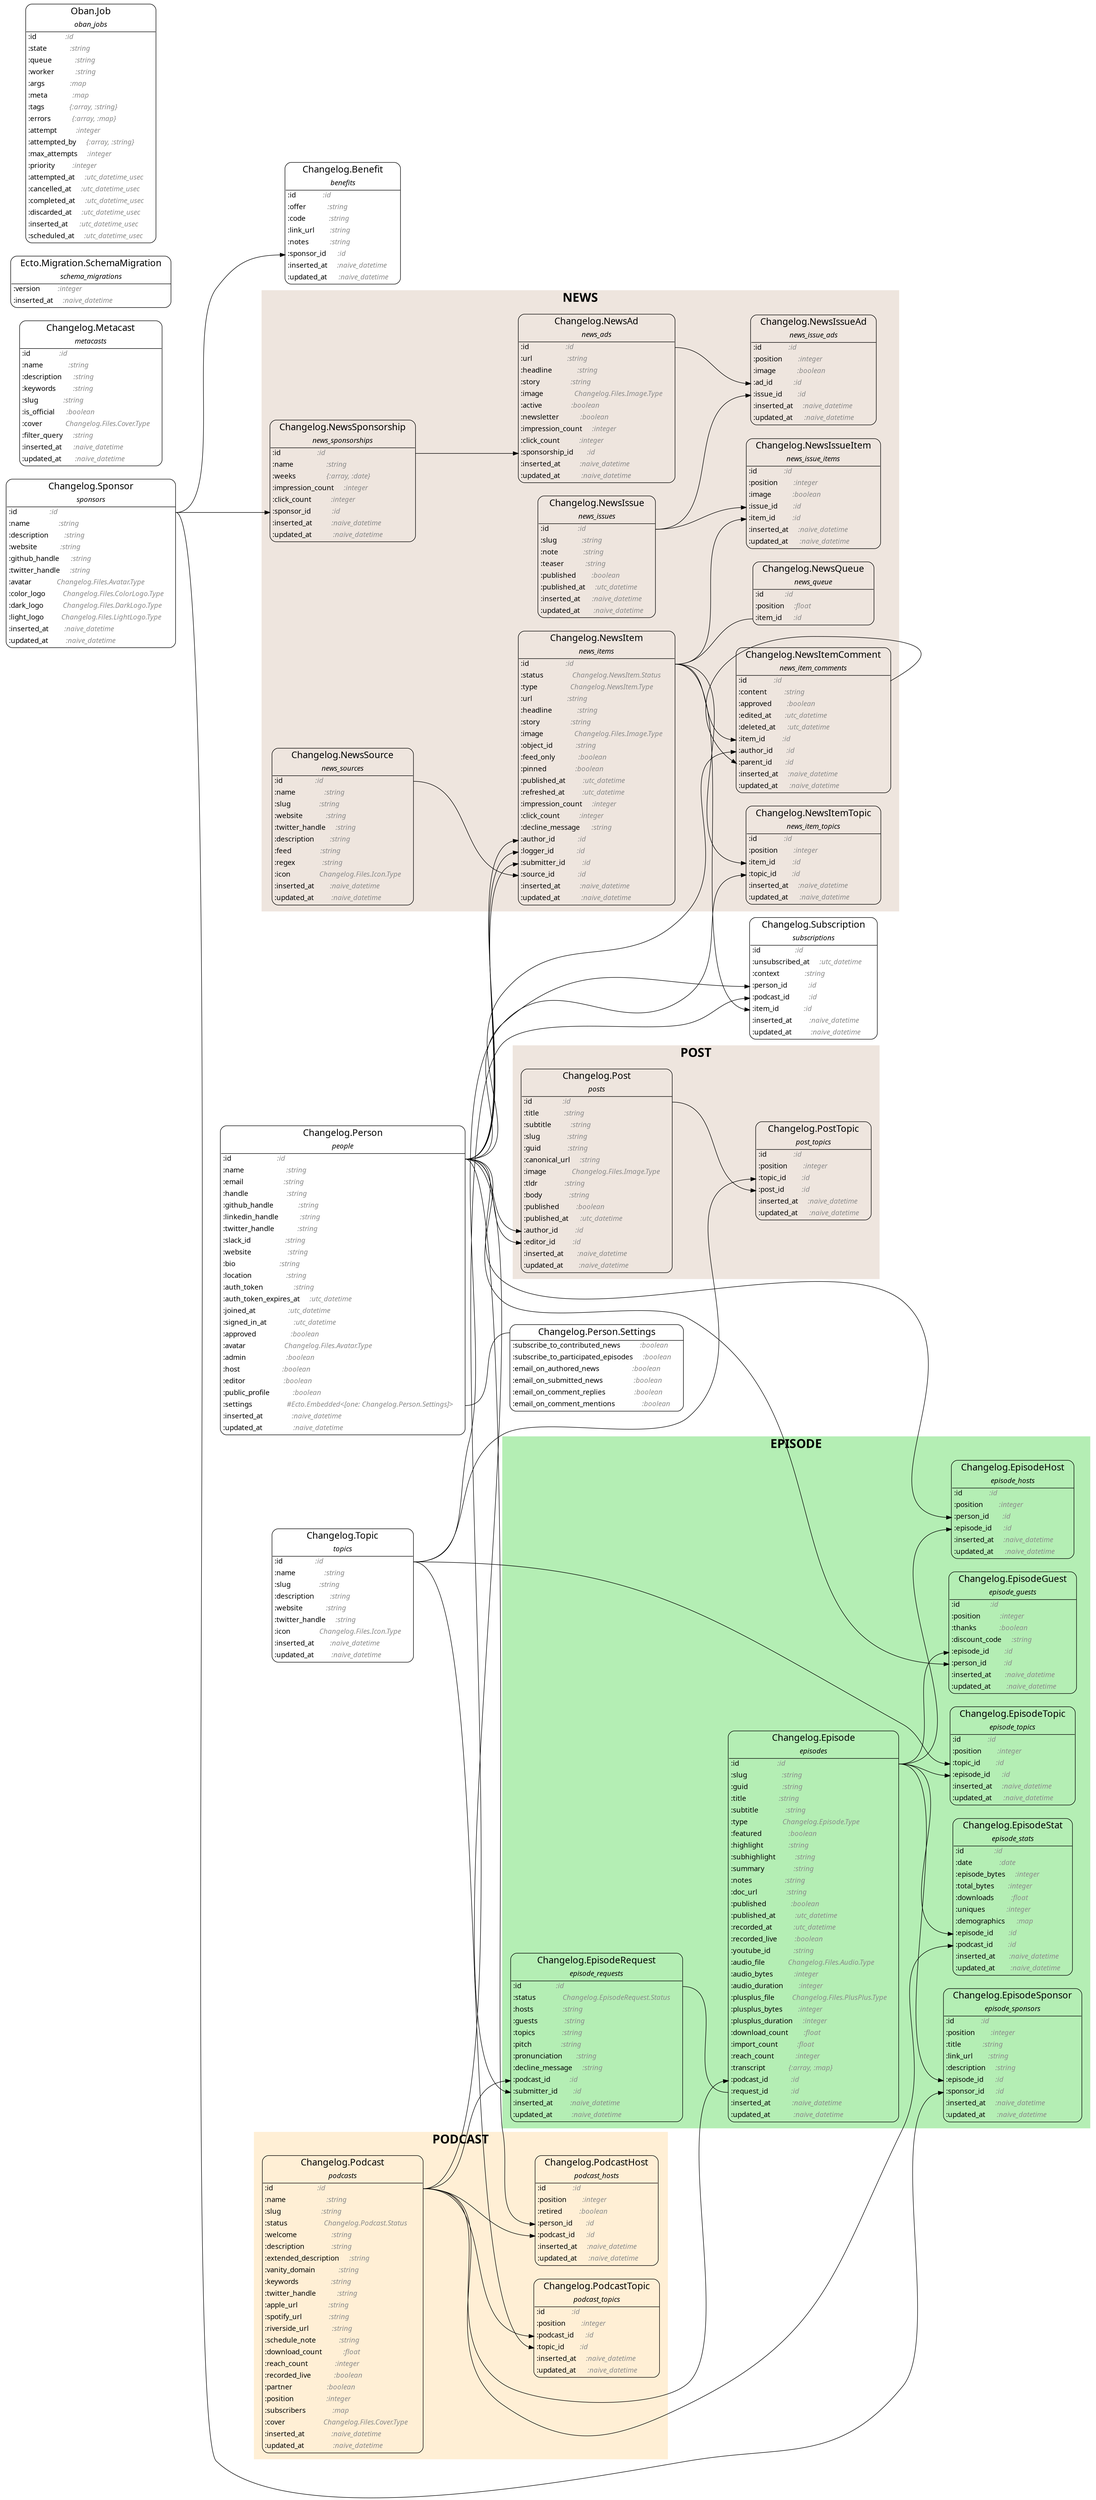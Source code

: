digraph {
  ranksep=1.0; rankdir=LR;
  node [shape = none, fontname="Roboto Mono"];
  "Changelog.Benefit" [label= <<table align='left' border='1' style='rounded' cellspacing='0' cellpadding='4' cellborder='0'><tr><td port='header@schema_module'><font point-size='18'>   Changelog.Benefit   </font></td></tr><tr><td border='1' sides='b' colspan='2'><font point-size='14'><i>benefits</i></font></td></tr><tr><td align='left' port='field@id'>:id              <i><font color='gray54'>:id                 </font></i></td></tr><tr><td align='left' port='field@offer'>:offer           <i><font color='gray54'>:string             </font></i></td></tr><tr><td align='left' port='field@code'>:code            <i><font color='gray54'>:string             </font></i></td></tr><tr><td align='left' port='field@link_url'>:link_url        <i><font color='gray54'>:string             </font></i></td></tr><tr><td align='left' port='field@notes'>:notes           <i><font color='gray54'>:string             </font></i></td></tr><tr><td align='left' port='field@sponsor_id'>:sponsor_id      <i><font color='gray54'>:id                 </font></i></td></tr><tr><td align='left' port='field@inserted_at'>:inserted_at     <i><font color='gray54'>:naive_datetime     </font></i></td></tr><tr><td align='left' port='field@updated_at'>:updated_at      <i><font color='gray54'>:naive_datetime     </font></i></td></tr></table>>]
  "Changelog.Metacast" [label= <<table align='left' border='1' style='rounded' cellspacing='0' cellpadding='4' cellborder='0'><tr><td port='header@schema_module'><font point-size='18'>   Changelog.Metacast   </font></td></tr><tr><td border='1' sides='b' colspan='2'><font point-size='14'><i>metacasts</i></font></td></tr><tr><td align='left' port='field@id'>:id               <i><font color='gray54'>:id                            </font></i></td></tr><tr><td align='left' port='field@name'>:name             <i><font color='gray54'>:string                        </font></i></td></tr><tr><td align='left' port='field@description'>:description      <i><font color='gray54'>:string                        </font></i></td></tr><tr><td align='left' port='field@keywords'>:keywords         <i><font color='gray54'>:string                        </font></i></td></tr><tr><td align='left' port='field@slug'>:slug             <i><font color='gray54'>:string                        </font></i></td></tr><tr><td align='left' port='field@is_official'>:is_official      <i><font color='gray54'>:boolean                       </font></i></td></tr><tr><td align='left' port='field@cover'>:cover            <i><font color='gray54'>Changelog.Files.Cover.Type     </font></i></td></tr><tr><td align='left' port='field@filter_query'>:filter_query     <i><font color='gray54'>:string                        </font></i></td></tr><tr><td align='left' port='field@inserted_at'>:inserted_at      <i><font color='gray54'>:naive_datetime                </font></i></td></tr><tr><td align='left' port='field@updated_at'>:updated_at       <i><font color='gray54'>:naive_datetime                </font></i></td></tr></table>>]
  "Changelog.Person" [label= <<table align='left' border='1' style='rounded' cellspacing='0' cellpadding='4' cellborder='0'><tr><td port='header@schema_module'><font point-size='18'>   Changelog.Person   </font></td></tr><tr><td border='1' sides='b' colspan='2'><font point-size='14'><i>people</i></font></td></tr><tr><td align='left' port='field@id'>:id                        <i><font color='gray54'>:id                                                  </font></i></td></tr><tr><td align='left' port='field@name'>:name                      <i><font color='gray54'>:string                                              </font></i></td></tr><tr><td align='left' port='field@email'>:email                     <i><font color='gray54'>:string                                              </font></i></td></tr><tr><td align='left' port='field@handle'>:handle                    <i><font color='gray54'>:string                                              </font></i></td></tr><tr><td align='left' port='field@github_handle'>:github_handle             <i><font color='gray54'>:string                                              </font></i></td></tr><tr><td align='left' port='field@linkedin_handle'>:linkedin_handle           <i><font color='gray54'>:string                                              </font></i></td></tr><tr><td align='left' port='field@twitter_handle'>:twitter_handle            <i><font color='gray54'>:string                                              </font></i></td></tr><tr><td align='left' port='field@slack_id'>:slack_id                  <i><font color='gray54'>:string                                              </font></i></td></tr><tr><td align='left' port='field@website'>:website                   <i><font color='gray54'>:string                                              </font></i></td></tr><tr><td align='left' port='field@bio'>:bio                       <i><font color='gray54'>:string                                              </font></i></td></tr><tr><td align='left' port='field@location'>:location                  <i><font color='gray54'>:string                                              </font></i></td></tr><tr><td align='left' port='field@auth_token'>:auth_token                <i><font color='gray54'>:string                                              </font></i></td></tr><tr><td align='left' port='field@auth_token_expires_at'>:auth_token_expires_at     <i><font color='gray54'>:utc_datetime                                        </font></i></td></tr><tr><td align='left' port='field@joined_at'>:joined_at                 <i><font color='gray54'>:utc_datetime                                        </font></i></td></tr><tr><td align='left' port='field@signed_in_at'>:signed_in_at              <i><font color='gray54'>:utc_datetime                                        </font></i></td></tr><tr><td align='left' port='field@approved'>:approved                  <i><font color='gray54'>:boolean                                             </font></i></td></tr><tr><td align='left' port='field@avatar'>:avatar                    <i><font color='gray54'>Changelog.Files.Avatar.Type                          </font></i></td></tr><tr><td align='left' port='field@admin'>:admin                     <i><font color='gray54'>:boolean                                             </font></i></td></tr><tr><td align='left' port='field@host'>:host                      <i><font color='gray54'>:boolean                                             </font></i></td></tr><tr><td align='left' port='field@editor'>:editor                    <i><font color='gray54'>:boolean                                             </font></i></td></tr><tr><td align='left' port='field@public_profile'>:public_profile            <i><font color='gray54'>:boolean                                             </font></i></td></tr><tr><td align='left' port='field@settings'>:settings                  <i><font color='gray54'>#Ecto.Embedded&lt;[one: Changelog.Person.Settings]&gt;     </font></i></td></tr><tr><td align='left' port='field@inserted_at'>:inserted_at               <i><font color='gray54'>:naive_datetime                                      </font></i></td></tr><tr><td align='left' port='field@updated_at'>:updated_at                <i><font color='gray54'>:naive_datetime                                      </font></i></td></tr></table>>]
  "Changelog.Person.Settings" [label= <<table align='left' border='1' style='rounded' cellspacing='0' cellpadding='4' cellborder='0'><tr><td border='1' sides='b' colspan='2' port='header@schema_module'><font point-size='18'>   Changelog.Person.Settings   </font></td></tr><tr><td align='left' port='field@subscribe_to_contributed_news'>:subscribe_to_contributed_news          <i><font color='gray54'>:boolean     </font></i></td></tr><tr><td align='left' port='field@subscribe_to_participated_episodes'>:subscribe_to_participated_episodes     <i><font color='gray54'>:boolean     </font></i></td></tr><tr><td align='left' port='field@email_on_authored_news'>:email_on_authored_news                 <i><font color='gray54'>:boolean     </font></i></td></tr><tr><td align='left' port='field@email_on_submitted_news'>:email_on_submitted_news                <i><font color='gray54'>:boolean     </font></i></td></tr><tr><td align='left' port='field@email_on_comment_replies'>:email_on_comment_replies               <i><font color='gray54'>:boolean     </font></i></td></tr><tr><td align='left' port='field@email_on_comment_mentions'>:email_on_comment_mentions              <i><font color='gray54'>:boolean     </font></i></td></tr></table>>]
  "Changelog.Sponsor" [label= <<table align='left' border='1' style='rounded' cellspacing='0' cellpadding='4' cellborder='0'><tr><td port='header@schema_module'><font point-size='18'>   Changelog.Sponsor   </font></td></tr><tr><td border='1' sides='b' colspan='2'><font point-size='14'><i>sponsors</i></font></td></tr><tr><td align='left' port='field@id'>:id                 <i><font color='gray54'>:id                                </font></i></td></tr><tr><td align='left' port='field@name'>:name               <i><font color='gray54'>:string                            </font></i></td></tr><tr><td align='left' port='field@description'>:description        <i><font color='gray54'>:string                            </font></i></td></tr><tr><td align='left' port='field@website'>:website            <i><font color='gray54'>:string                            </font></i></td></tr><tr><td align='left' port='field@github_handle'>:github_handle      <i><font color='gray54'>:string                            </font></i></td></tr><tr><td align='left' port='field@twitter_handle'>:twitter_handle     <i><font color='gray54'>:string                            </font></i></td></tr><tr><td align='left' port='field@avatar'>:avatar             <i><font color='gray54'>Changelog.Files.Avatar.Type        </font></i></td></tr><tr><td align='left' port='field@color_logo'>:color_logo         <i><font color='gray54'>Changelog.Files.ColorLogo.Type     </font></i></td></tr><tr><td align='left' port='field@dark_logo'>:dark_logo          <i><font color='gray54'>Changelog.Files.DarkLogo.Type      </font></i></td></tr><tr><td align='left' port='field@light_logo'>:light_logo         <i><font color='gray54'>Changelog.Files.LightLogo.Type     </font></i></td></tr><tr><td align='left' port='field@inserted_at'>:inserted_at        <i><font color='gray54'>:naive_datetime                    </font></i></td></tr><tr><td align='left' port='field@updated_at'>:updated_at         <i><font color='gray54'>:naive_datetime                    </font></i></td></tr></table>>]
  "Changelog.Subscription" [label= <<table align='left' border='1' style='rounded' cellspacing='0' cellpadding='4' cellborder='0'><tr><td port='header@schema_module'><font point-size='18'>   Changelog.Subscription   </font></td></tr><tr><td border='1' sides='b' colspan='2'><font point-size='14'><i>subscriptions</i></font></td></tr><tr><td align='left' port='field@id'>:id                  <i><font color='gray54'>:id                 </font></i></td></tr><tr><td align='left' port='field@unsubscribed_at'>:unsubscribed_at     <i><font color='gray54'>:utc_datetime       </font></i></td></tr><tr><td align='left' port='field@context'>:context             <i><font color='gray54'>:string             </font></i></td></tr><tr><td align='left' port='field@person_id'>:person_id           <i><font color='gray54'>:id                 </font></i></td></tr><tr><td align='left' port='field@podcast_id'>:podcast_id          <i><font color='gray54'>:id                 </font></i></td></tr><tr><td align='left' port='field@item_id'>:item_id             <i><font color='gray54'>:id                 </font></i></td></tr><tr><td align='left' port='field@inserted_at'>:inserted_at         <i><font color='gray54'>:naive_datetime     </font></i></td></tr><tr><td align='left' port='field@updated_at'>:updated_at          <i><font color='gray54'>:naive_datetime     </font></i></td></tr></table>>]
  "Changelog.Topic" [label= <<table align='left' border='1' style='rounded' cellspacing='0' cellpadding='4' cellborder='0'><tr><td port='header@schema_module'><font point-size='18'>   Changelog.Topic   </font></td></tr><tr><td border='1' sides='b' colspan='2'><font point-size='14'><i>topics</i></font></td></tr><tr><td align='left' port='field@id'>:id                 <i><font color='gray54'>:id                           </font></i></td></tr><tr><td align='left' port='field@name'>:name               <i><font color='gray54'>:string                       </font></i></td></tr><tr><td align='left' port='field@slug'>:slug               <i><font color='gray54'>:string                       </font></i></td></tr><tr><td align='left' port='field@description'>:description        <i><font color='gray54'>:string                       </font></i></td></tr><tr><td align='left' port='field@website'>:website            <i><font color='gray54'>:string                       </font></i></td></tr><tr><td align='left' port='field@twitter_handle'>:twitter_handle     <i><font color='gray54'>:string                       </font></i></td></tr><tr><td align='left' port='field@icon'>:icon               <i><font color='gray54'>Changelog.Files.Icon.Type     </font></i></td></tr><tr><td align='left' port='field@inserted_at'>:inserted_at        <i><font color='gray54'>:naive_datetime               </font></i></td></tr><tr><td align='left' port='field@updated_at'>:updated_at         <i><font color='gray54'>:naive_datetime               </font></i></td></tr></table>>]
  "Ecto.Migration.SchemaMigration" [label= <<table align='left' border='1' style='rounded' cellspacing='0' cellpadding='4' cellborder='0'><tr><td port='header@schema_module'><font point-size='18'>   Ecto.Migration.SchemaMigration   </font></td></tr><tr><td border='1' sides='b' colspan='2'><font point-size='14'><i>schema_migrations</i></font></td></tr><tr><td align='left' port='field@version'>:version         <i><font color='gray54'>:integer            </font></i></td></tr><tr><td align='left' port='field@inserted_at'>:inserted_at     <i><font color='gray54'>:naive_datetime     </font></i></td></tr></table>>]
  "Oban.Job" [label= <<table align='left' border='1' style='rounded' cellspacing='0' cellpadding='4' cellborder='0'><tr><td port='header@schema_module'><font point-size='18'>   Oban.Job   </font></td></tr><tr><td border='1' sides='b' colspan='2'><font point-size='14'><i>oban_jobs</i></font></td></tr><tr><td align='left' port='field@id'>:id               <i><font color='gray54'>:id                    </font></i></td></tr><tr><td align='left' port='field@state'>:state            <i><font color='gray54'>:string                </font></i></td></tr><tr><td align='left' port='field@queue'>:queue            <i><font color='gray54'>:string                </font></i></td></tr><tr><td align='left' port='field@worker'>:worker           <i><font color='gray54'>:string                </font></i></td></tr><tr><td align='left' port='field@args'>:args             <i><font color='gray54'>:map                   </font></i></td></tr><tr><td align='left' port='field@meta'>:meta             <i><font color='gray54'>:map                   </font></i></td></tr><tr><td align='left' port='field@tags'>:tags             <i><font color='gray54'>{:array, :string}      </font></i></td></tr><tr><td align='left' port='field@errors'>:errors           <i><font color='gray54'>{:array, :map}         </font></i></td></tr><tr><td align='left' port='field@attempt'>:attempt          <i><font color='gray54'>:integer               </font></i></td></tr><tr><td align='left' port='field@attempted_by'>:attempted_by     <i><font color='gray54'>{:array, :string}      </font></i></td></tr><tr><td align='left' port='field@max_attempts'>:max_attempts     <i><font color='gray54'>:integer               </font></i></td></tr><tr><td align='left' port='field@priority'>:priority         <i><font color='gray54'>:integer               </font></i></td></tr><tr><td align='left' port='field@attempted_at'>:attempted_at     <i><font color='gray54'>:utc_datetime_usec     </font></i></td></tr><tr><td align='left' port='field@cancelled_at'>:cancelled_at     <i><font color='gray54'>:utc_datetime_usec     </font></i></td></tr><tr><td align='left' port='field@completed_at'>:completed_at     <i><font color='gray54'>:utc_datetime_usec     </font></i></td></tr><tr><td align='left' port='field@discarded_at'>:discarded_at     <i><font color='gray54'>:utc_datetime_usec     </font></i></td></tr><tr><td align='left' port='field@inserted_at'>:inserted_at      <i><font color='gray54'>:utc_datetime_usec     </font></i></td></tr><tr><td align='left' port='field@scheduled_at'>:scheduled_at     <i><font color='gray54'>:utc_datetime_usec     </font></i></td></tr></table>>]
  subgraph cluster_EPISODE {
    style=filled
    fontname="Roboto Mono"
    color = "#b4eeb4"
    label = <<font point-size='24'><b>EPISODE</b></font>>
    "Changelog.Episode" [label= <<table align='left' border='1' style='rounded' cellspacing='0' cellpadding='4' cellborder='0'><tr><td port='header@schema_module'><font point-size='18'>   Changelog.Episode   </font></td></tr><tr><td border='1' sides='b' colspan='2'><font point-size='14'><i>episodes</i></font></td></tr><tr><td align='left' port='field@id'>:id                    <i><font color='gray54'>:id                               </font></i></td></tr><tr><td align='left' port='field@slug'>:slug                  <i><font color='gray54'>:string                           </font></i></td></tr><tr><td align='left' port='field@guid'>:guid                  <i><font color='gray54'>:string                           </font></i></td></tr><tr><td align='left' port='field@title'>:title                 <i><font color='gray54'>:string                           </font></i></td></tr><tr><td align='left' port='field@subtitle'>:subtitle              <i><font color='gray54'>:string                           </font></i></td></tr><tr><td align='left' port='field@type'>:type                  <i><font color='gray54'>Changelog.Episode.Type            </font></i></td></tr><tr><td align='left' port='field@featured'>:featured              <i><font color='gray54'>:boolean                          </font></i></td></tr><tr><td align='left' port='field@highlight'>:highlight             <i><font color='gray54'>:string                           </font></i></td></tr><tr><td align='left' port='field@subhighlight'>:subhighlight          <i><font color='gray54'>:string                           </font></i></td></tr><tr><td align='left' port='field@summary'>:summary               <i><font color='gray54'>:string                           </font></i></td></tr><tr><td align='left' port='field@notes'>:notes                 <i><font color='gray54'>:string                           </font></i></td></tr><tr><td align='left' port='field@doc_url'>:doc_url               <i><font color='gray54'>:string                           </font></i></td></tr><tr><td align='left' port='field@published'>:published             <i><font color='gray54'>:boolean                          </font></i></td></tr><tr><td align='left' port='field@published_at'>:published_at          <i><font color='gray54'>:utc_datetime                     </font></i></td></tr><tr><td align='left' port='field@recorded_at'>:recorded_at           <i><font color='gray54'>:utc_datetime                     </font></i></td></tr><tr><td align='left' port='field@recorded_live'>:recorded_live         <i><font color='gray54'>:boolean                          </font></i></td></tr><tr><td align='left' port='field@youtube_id'>:youtube_id            <i><font color='gray54'>:string                           </font></i></td></tr><tr><td align='left' port='field@audio_file'>:audio_file            <i><font color='gray54'>Changelog.Files.Audio.Type        </font></i></td></tr><tr><td align='left' port='field@audio_bytes'>:audio_bytes           <i><font color='gray54'>:integer                          </font></i></td></tr><tr><td align='left' port='field@audio_duration'>:audio_duration        <i><font color='gray54'>:integer                          </font></i></td></tr><tr><td align='left' port='field@plusplus_file'>:plusplus_file         <i><font color='gray54'>Changelog.Files.PlusPlus.Type     </font></i></td></tr><tr><td align='left' port='field@plusplus_bytes'>:plusplus_bytes        <i><font color='gray54'>:integer                          </font></i></td></tr><tr><td align='left' port='field@plusplus_duration'>:plusplus_duration     <i><font color='gray54'>:integer                          </font></i></td></tr><tr><td align='left' port='field@download_count'>:download_count        <i><font color='gray54'>:float                            </font></i></td></tr><tr><td align='left' port='field@import_count'>:import_count          <i><font color='gray54'>:float                            </font></i></td></tr><tr><td align='left' port='field@reach_count'>:reach_count           <i><font color='gray54'>:integer                          </font></i></td></tr><tr><td align='left' port='field@transcript'>:transcript            <i><font color='gray54'>{:array, :map}                    </font></i></td></tr><tr><td align='left' port='field@podcast_id'>:podcast_id            <i><font color='gray54'>:id                               </font></i></td></tr><tr><td align='left' port='field@request_id'>:request_id            <i><font color='gray54'>:id                               </font></i></td></tr><tr><td align='left' port='field@inserted_at'>:inserted_at           <i><font color='gray54'>:naive_datetime                   </font></i></td></tr><tr><td align='left' port='field@updated_at'>:updated_at            <i><font color='gray54'>:naive_datetime                   </font></i></td></tr></table>>]
  "Changelog.EpisodeGuest" [label= <<table align='left' border='1' style='rounded' cellspacing='0' cellpadding='4' cellborder='0'><tr><td port='header@schema_module'><font point-size='18'>   Changelog.EpisodeGuest   </font></td></tr><tr><td border='1' sides='b' colspan='2'><font point-size='14'><i>episode_guests</i></font></td></tr><tr><td align='left' port='field@id'>:id                <i><font color='gray54'>:id                 </font></i></td></tr><tr><td align='left' port='field@position'>:position          <i><font color='gray54'>:integer            </font></i></td></tr><tr><td align='left' port='field@thanks'>:thanks            <i><font color='gray54'>:boolean            </font></i></td></tr><tr><td align='left' port='field@discount_code'>:discount_code     <i><font color='gray54'>:string             </font></i></td></tr><tr><td align='left' port='field@episode_id'>:episode_id        <i><font color='gray54'>:id                 </font></i></td></tr><tr><td align='left' port='field@person_id'>:person_id         <i><font color='gray54'>:id                 </font></i></td></tr><tr><td align='left' port='field@inserted_at'>:inserted_at       <i><font color='gray54'>:naive_datetime     </font></i></td></tr><tr><td align='left' port='field@updated_at'>:updated_at        <i><font color='gray54'>:naive_datetime     </font></i></td></tr></table>>]
  "Changelog.EpisodeHost" [label= <<table align='left' border='1' style='rounded' cellspacing='0' cellpadding='4' cellborder='0'><tr><td port='header@schema_module'><font point-size='18'>   Changelog.EpisodeHost   </font></td></tr><tr><td border='1' sides='b' colspan='2'><font point-size='14'><i>episode_hosts</i></font></td></tr><tr><td align='left' port='field@id'>:id              <i><font color='gray54'>:id                 </font></i></td></tr><tr><td align='left' port='field@position'>:position        <i><font color='gray54'>:integer            </font></i></td></tr><tr><td align='left' port='field@person_id'>:person_id       <i><font color='gray54'>:id                 </font></i></td></tr><tr><td align='left' port='field@episode_id'>:episode_id      <i><font color='gray54'>:id                 </font></i></td></tr><tr><td align='left' port='field@inserted_at'>:inserted_at     <i><font color='gray54'>:naive_datetime     </font></i></td></tr><tr><td align='left' port='field@updated_at'>:updated_at      <i><font color='gray54'>:naive_datetime     </font></i></td></tr></table>>]
  "Changelog.EpisodeRequest" [label= <<table align='left' border='1' style='rounded' cellspacing='0' cellpadding='4' cellborder='0'><tr><td port='header@schema_module'><font point-size='18'>   Changelog.EpisodeRequest   </font></td></tr><tr><td border='1' sides='b' colspan='2'><font point-size='14'><i>episode_requests</i></font></td></tr><tr><td align='left' port='field@id'>:id                  <i><font color='gray54'>:id                                 </font></i></td></tr><tr><td align='left' port='field@status'>:status              <i><font color='gray54'>Changelog.EpisodeRequest.Status     </font></i></td></tr><tr><td align='left' port='field@hosts'>:hosts               <i><font color='gray54'>:string                             </font></i></td></tr><tr><td align='left' port='field@guests'>:guests              <i><font color='gray54'>:string                             </font></i></td></tr><tr><td align='left' port='field@topics'>:topics              <i><font color='gray54'>:string                             </font></i></td></tr><tr><td align='left' port='field@pitch'>:pitch               <i><font color='gray54'>:string                             </font></i></td></tr><tr><td align='left' port='field@pronunciation'>:pronunciation       <i><font color='gray54'>:string                             </font></i></td></tr><tr><td align='left' port='field@decline_message'>:decline_message     <i><font color='gray54'>:string                             </font></i></td></tr><tr><td align='left' port='field@podcast_id'>:podcast_id          <i><font color='gray54'>:id                                 </font></i></td></tr><tr><td align='left' port='field@submitter_id'>:submitter_id        <i><font color='gray54'>:id                                 </font></i></td></tr><tr><td align='left' port='field@inserted_at'>:inserted_at         <i><font color='gray54'>:naive_datetime                     </font></i></td></tr><tr><td align='left' port='field@updated_at'>:updated_at          <i><font color='gray54'>:naive_datetime                     </font></i></td></tr></table>>]
  "Changelog.EpisodeSponsor" [label= <<table align='left' border='1' style='rounded' cellspacing='0' cellpadding='4' cellborder='0'><tr><td port='header@schema_module'><font point-size='18'>   Changelog.EpisodeSponsor   </font></td></tr><tr><td border='1' sides='b' colspan='2'><font point-size='14'><i>episode_sponsors</i></font></td></tr><tr><td align='left' port='field@id'>:id              <i><font color='gray54'>:id                 </font></i></td></tr><tr><td align='left' port='field@position'>:position        <i><font color='gray54'>:integer            </font></i></td></tr><tr><td align='left' port='field@title'>:title           <i><font color='gray54'>:string             </font></i></td></tr><tr><td align='left' port='field@link_url'>:link_url        <i><font color='gray54'>:string             </font></i></td></tr><tr><td align='left' port='field@description'>:description     <i><font color='gray54'>:string             </font></i></td></tr><tr><td align='left' port='field@episode_id'>:episode_id      <i><font color='gray54'>:id                 </font></i></td></tr><tr><td align='left' port='field@sponsor_id'>:sponsor_id      <i><font color='gray54'>:id                 </font></i></td></tr><tr><td align='left' port='field@inserted_at'>:inserted_at     <i><font color='gray54'>:naive_datetime     </font></i></td></tr><tr><td align='left' port='field@updated_at'>:updated_at      <i><font color='gray54'>:naive_datetime     </font></i></td></tr></table>>]
  "Changelog.EpisodeStat" [label= <<table align='left' border='1' style='rounded' cellspacing='0' cellpadding='4' cellborder='0'><tr><td port='header@schema_module'><font point-size='18'>   Changelog.EpisodeStat   </font></td></tr><tr><td border='1' sides='b' colspan='2'><font point-size='14'><i>episode_stats</i></font></td></tr><tr><td align='left' port='field@id'>:id                <i><font color='gray54'>:id                 </font></i></td></tr><tr><td align='left' port='field@date'>:date              <i><font color='gray54'>:date               </font></i></td></tr><tr><td align='left' port='field@episode_bytes'>:episode_bytes     <i><font color='gray54'>:integer            </font></i></td></tr><tr><td align='left' port='field@total_bytes'>:total_bytes       <i><font color='gray54'>:integer            </font></i></td></tr><tr><td align='left' port='field@downloads'>:downloads         <i><font color='gray54'>:float              </font></i></td></tr><tr><td align='left' port='field@uniques'>:uniques           <i><font color='gray54'>:integer            </font></i></td></tr><tr><td align='left' port='field@demographics'>:demographics      <i><font color='gray54'>:map                </font></i></td></tr><tr><td align='left' port='field@episode_id'>:episode_id        <i><font color='gray54'>:id                 </font></i></td></tr><tr><td align='left' port='field@podcast_id'>:podcast_id        <i><font color='gray54'>:id                 </font></i></td></tr><tr><td align='left' port='field@inserted_at'>:inserted_at       <i><font color='gray54'>:naive_datetime     </font></i></td></tr><tr><td align='left' port='field@updated_at'>:updated_at        <i><font color='gray54'>:naive_datetime     </font></i></td></tr></table>>]
  "Changelog.EpisodeTopic" [label= <<table align='left' border='1' style='rounded' cellspacing='0' cellpadding='4' cellborder='0'><tr><td port='header@schema_module'><font point-size='18'>   Changelog.EpisodeTopic   </font></td></tr><tr><td border='1' sides='b' colspan='2'><font point-size='14'><i>episode_topics</i></font></td></tr><tr><td align='left' port='field@id'>:id              <i><font color='gray54'>:id                 </font></i></td></tr><tr><td align='left' port='field@position'>:position        <i><font color='gray54'>:integer            </font></i></td></tr><tr><td align='left' port='field@topic_id'>:topic_id        <i><font color='gray54'>:id                 </font></i></td></tr><tr><td align='left' port='field@episode_id'>:episode_id      <i><font color='gray54'>:id                 </font></i></td></tr><tr><td align='left' port='field@inserted_at'>:inserted_at     <i><font color='gray54'>:naive_datetime     </font></i></td></tr><tr><td align='left' port='field@updated_at'>:updated_at      <i><font color='gray54'>:naive_datetime     </font></i></td></tr></table>>]
  }
  subgraph cluster_NEWS {
    style=filled
    fontname="Roboto Mono"
    color = "#eee5de"
    label = <<font point-size='24'><b>NEWS</b></font>>
    "Changelog.NewsAd" [label= <<table align='left' border='1' style='rounded' cellspacing='0' cellpadding='4' cellborder='0'><tr><td port='header@schema_module'><font point-size='18'>   Changelog.NewsAd   </font></td></tr><tr><td border='1' sides='b' colspan='2'><font point-size='14'><i>news_ads</i></font></td></tr><tr><td align='left' port='field@id'>:id                   <i><font color='gray54'>:id                            </font></i></td></tr><tr><td align='left' port='field@url'>:url                  <i><font color='gray54'>:string                        </font></i></td></tr><tr><td align='left' port='field@headline'>:headline             <i><font color='gray54'>:string                        </font></i></td></tr><tr><td align='left' port='field@story'>:story                <i><font color='gray54'>:string                        </font></i></td></tr><tr><td align='left' port='field@image'>:image                <i><font color='gray54'>Changelog.Files.Image.Type     </font></i></td></tr><tr><td align='left' port='field@active'>:active               <i><font color='gray54'>:boolean                       </font></i></td></tr><tr><td align='left' port='field@newsletter'>:newsletter           <i><font color='gray54'>:boolean                       </font></i></td></tr><tr><td align='left' port='field@impression_count'>:impression_count     <i><font color='gray54'>:integer                       </font></i></td></tr><tr><td align='left' port='field@click_count'>:click_count          <i><font color='gray54'>:integer                       </font></i></td></tr><tr><td align='left' port='field@sponsorship_id'>:sponsorship_id       <i><font color='gray54'>:id                            </font></i></td></tr><tr><td align='left' port='field@inserted_at'>:inserted_at          <i><font color='gray54'>:naive_datetime                </font></i></td></tr><tr><td align='left' port='field@updated_at'>:updated_at           <i><font color='gray54'>:naive_datetime                </font></i></td></tr></table>>]
  "Changelog.NewsIssue" [label= <<table align='left' border='1' style='rounded' cellspacing='0' cellpadding='4' cellborder='0'><tr><td port='header@schema_module'><font point-size='18'>   Changelog.NewsIssue   </font></td></tr><tr><td border='1' sides='b' colspan='2'><font point-size='14'><i>news_issues</i></font></td></tr><tr><td align='left' port='field@id'>:id               <i><font color='gray54'>:id                 </font></i></td></tr><tr><td align='left' port='field@slug'>:slug             <i><font color='gray54'>:string             </font></i></td></tr><tr><td align='left' port='field@note'>:note             <i><font color='gray54'>:string             </font></i></td></tr><tr><td align='left' port='field@teaser'>:teaser           <i><font color='gray54'>:string             </font></i></td></tr><tr><td align='left' port='field@published'>:published        <i><font color='gray54'>:boolean            </font></i></td></tr><tr><td align='left' port='field@published_at'>:published_at     <i><font color='gray54'>:utc_datetime       </font></i></td></tr><tr><td align='left' port='field@inserted_at'>:inserted_at      <i><font color='gray54'>:naive_datetime     </font></i></td></tr><tr><td align='left' port='field@updated_at'>:updated_at       <i><font color='gray54'>:naive_datetime     </font></i></td></tr></table>>]
  "Changelog.NewsIssueAd" [label= <<table align='left' border='1' style='rounded' cellspacing='0' cellpadding='4' cellborder='0'><tr><td port='header@schema_module'><font point-size='18'>   Changelog.NewsIssueAd   </font></td></tr><tr><td border='1' sides='b' colspan='2'><font point-size='14'><i>news_issue_ads</i></font></td></tr><tr><td align='left' port='field@id'>:id              <i><font color='gray54'>:id                 </font></i></td></tr><tr><td align='left' port='field@position'>:position        <i><font color='gray54'>:integer            </font></i></td></tr><tr><td align='left' port='field@image'>:image           <i><font color='gray54'>:boolean            </font></i></td></tr><tr><td align='left' port='field@ad_id'>:ad_id           <i><font color='gray54'>:id                 </font></i></td></tr><tr><td align='left' port='field@issue_id'>:issue_id        <i><font color='gray54'>:id                 </font></i></td></tr><tr><td align='left' port='field@inserted_at'>:inserted_at     <i><font color='gray54'>:naive_datetime     </font></i></td></tr><tr><td align='left' port='field@updated_at'>:updated_at      <i><font color='gray54'>:naive_datetime     </font></i></td></tr></table>>]
  "Changelog.NewsIssueItem" [label= <<table align='left' border='1' style='rounded' cellspacing='0' cellpadding='4' cellborder='0'><tr><td port='header@schema_module'><font point-size='18'>   Changelog.NewsIssueItem   </font></td></tr><tr><td border='1' sides='b' colspan='2'><font point-size='14'><i>news_issue_items</i></font></td></tr><tr><td align='left' port='field@id'>:id              <i><font color='gray54'>:id                 </font></i></td></tr><tr><td align='left' port='field@position'>:position        <i><font color='gray54'>:integer            </font></i></td></tr><tr><td align='left' port='field@image'>:image           <i><font color='gray54'>:boolean            </font></i></td></tr><tr><td align='left' port='field@issue_id'>:issue_id        <i><font color='gray54'>:id                 </font></i></td></tr><tr><td align='left' port='field@item_id'>:item_id         <i><font color='gray54'>:id                 </font></i></td></tr><tr><td align='left' port='field@inserted_at'>:inserted_at     <i><font color='gray54'>:naive_datetime     </font></i></td></tr><tr><td align='left' port='field@updated_at'>:updated_at      <i><font color='gray54'>:naive_datetime     </font></i></td></tr></table>>]
  "Changelog.NewsItem" [label= <<table align='left' border='1' style='rounded' cellspacing='0' cellpadding='4' cellborder='0'><tr><td port='header@schema_module'><font point-size='18'>   Changelog.NewsItem   </font></td></tr><tr><td border='1' sides='b' colspan='2'><font point-size='14'><i>news_items</i></font></td></tr><tr><td align='left' port='field@id'>:id                   <i><font color='gray54'>:id                            </font></i></td></tr><tr><td align='left' port='field@status'>:status               <i><font color='gray54'>Changelog.NewsItem.Status      </font></i></td></tr><tr><td align='left' port='field@type'>:type                 <i><font color='gray54'>Changelog.NewsItem.Type        </font></i></td></tr><tr><td align='left' port='field@url'>:url                  <i><font color='gray54'>:string                        </font></i></td></tr><tr><td align='left' port='field@headline'>:headline             <i><font color='gray54'>:string                        </font></i></td></tr><tr><td align='left' port='field@story'>:story                <i><font color='gray54'>:string                        </font></i></td></tr><tr><td align='left' port='field@image'>:image                <i><font color='gray54'>Changelog.Files.Image.Type     </font></i></td></tr><tr><td align='left' port='field@object_id'>:object_id            <i><font color='gray54'>:string                        </font></i></td></tr><tr><td align='left' port='field@feed_only'>:feed_only            <i><font color='gray54'>:boolean                       </font></i></td></tr><tr><td align='left' port='field@pinned'>:pinned               <i><font color='gray54'>:boolean                       </font></i></td></tr><tr><td align='left' port='field@published_at'>:published_at         <i><font color='gray54'>:utc_datetime                  </font></i></td></tr><tr><td align='left' port='field@refreshed_at'>:refreshed_at         <i><font color='gray54'>:utc_datetime                  </font></i></td></tr><tr><td align='left' port='field@impression_count'>:impression_count     <i><font color='gray54'>:integer                       </font></i></td></tr><tr><td align='left' port='field@click_count'>:click_count          <i><font color='gray54'>:integer                       </font></i></td></tr><tr><td align='left' port='field@decline_message'>:decline_message      <i><font color='gray54'>:string                        </font></i></td></tr><tr><td align='left' port='field@author_id'>:author_id            <i><font color='gray54'>:id                            </font></i></td></tr><tr><td align='left' port='field@logger_id'>:logger_id            <i><font color='gray54'>:id                            </font></i></td></tr><tr><td align='left' port='field@submitter_id'>:submitter_id         <i><font color='gray54'>:id                            </font></i></td></tr><tr><td align='left' port='field@source_id'>:source_id            <i><font color='gray54'>:id                            </font></i></td></tr><tr><td align='left' port='field@inserted_at'>:inserted_at          <i><font color='gray54'>:naive_datetime                </font></i></td></tr><tr><td align='left' port='field@updated_at'>:updated_at           <i><font color='gray54'>:naive_datetime                </font></i></td></tr></table>>]
  "Changelog.NewsItemComment" [label= <<table align='left' border='1' style='rounded' cellspacing='0' cellpadding='4' cellborder='0'><tr><td port='header@schema_module'><font point-size='18'>   Changelog.NewsItemComment   </font></td></tr><tr><td border='1' sides='b' colspan='2'><font point-size='14'><i>news_item_comments</i></font></td></tr><tr><td align='left' port='field@id'>:id              <i><font color='gray54'>:id                 </font></i></td></tr><tr><td align='left' port='field@content'>:content         <i><font color='gray54'>:string             </font></i></td></tr><tr><td align='left' port='field@approved'>:approved        <i><font color='gray54'>:boolean            </font></i></td></tr><tr><td align='left' port='field@edited_at'>:edited_at       <i><font color='gray54'>:utc_datetime       </font></i></td></tr><tr><td align='left' port='field@deleted_at'>:deleted_at      <i><font color='gray54'>:utc_datetime       </font></i></td></tr><tr><td align='left' port='field@item_id'>:item_id         <i><font color='gray54'>:id                 </font></i></td></tr><tr><td align='left' port='field@author_id'>:author_id       <i><font color='gray54'>:id                 </font></i></td></tr><tr><td align='left' port='field@parent_id'>:parent_id       <i><font color='gray54'>:id                 </font></i></td></tr><tr><td align='left' port='field@inserted_at'>:inserted_at     <i><font color='gray54'>:naive_datetime     </font></i></td></tr><tr><td align='left' port='field@updated_at'>:updated_at      <i><font color='gray54'>:naive_datetime     </font></i></td></tr></table>>]
  "Changelog.NewsItemTopic" [label= <<table align='left' border='1' style='rounded' cellspacing='0' cellpadding='4' cellborder='0'><tr><td port='header@schema_module'><font point-size='18'>   Changelog.NewsItemTopic   </font></td></tr><tr><td border='1' sides='b' colspan='2'><font point-size='14'><i>news_item_topics</i></font></td></tr><tr><td align='left' port='field@id'>:id              <i><font color='gray54'>:id                 </font></i></td></tr><tr><td align='left' port='field@position'>:position        <i><font color='gray54'>:integer            </font></i></td></tr><tr><td align='left' port='field@item_id'>:item_id         <i><font color='gray54'>:id                 </font></i></td></tr><tr><td align='left' port='field@topic_id'>:topic_id        <i><font color='gray54'>:id                 </font></i></td></tr><tr><td align='left' port='field@inserted_at'>:inserted_at     <i><font color='gray54'>:naive_datetime     </font></i></td></tr><tr><td align='left' port='field@updated_at'>:updated_at      <i><font color='gray54'>:naive_datetime     </font></i></td></tr></table>>]
  "Changelog.NewsQueue" [label= <<table align='left' border='1' style='rounded' cellspacing='0' cellpadding='4' cellborder='0'><tr><td port='header@schema_module'><font point-size='18'>   Changelog.NewsQueue   </font></td></tr><tr><td border='1' sides='b' colspan='2'><font point-size='14'><i>news_queue</i></font></td></tr><tr><td align='left' port='field@id'>:id           <i><font color='gray54'>:id        </font></i></td></tr><tr><td align='left' port='field@position'>:position     <i><font color='gray54'>:float     </font></i></td></tr><tr><td align='left' port='field@item_id'>:item_id      <i><font color='gray54'>:id        </font></i></td></tr></table>>]
  "Changelog.NewsSource" [label= <<table align='left' border='1' style='rounded' cellspacing='0' cellpadding='4' cellborder='0'><tr><td port='header@schema_module'><font point-size='18'>   Changelog.NewsSource   </font></td></tr><tr><td border='1' sides='b' colspan='2'><font point-size='14'><i>news_sources</i></font></td></tr><tr><td align='left' port='field@id'>:id                 <i><font color='gray54'>:id                           </font></i></td></tr><tr><td align='left' port='field@name'>:name               <i><font color='gray54'>:string                       </font></i></td></tr><tr><td align='left' port='field@slug'>:slug               <i><font color='gray54'>:string                       </font></i></td></tr><tr><td align='left' port='field@website'>:website            <i><font color='gray54'>:string                       </font></i></td></tr><tr><td align='left' port='field@twitter_handle'>:twitter_handle     <i><font color='gray54'>:string                       </font></i></td></tr><tr><td align='left' port='field@description'>:description        <i><font color='gray54'>:string                       </font></i></td></tr><tr><td align='left' port='field@feed'>:feed               <i><font color='gray54'>:string                       </font></i></td></tr><tr><td align='left' port='field@regex'>:regex              <i><font color='gray54'>:string                       </font></i></td></tr><tr><td align='left' port='field@icon'>:icon               <i><font color='gray54'>Changelog.Files.Icon.Type     </font></i></td></tr><tr><td align='left' port='field@inserted_at'>:inserted_at        <i><font color='gray54'>:naive_datetime               </font></i></td></tr><tr><td align='left' port='field@updated_at'>:updated_at         <i><font color='gray54'>:naive_datetime               </font></i></td></tr></table>>]
  "Changelog.NewsSponsorship" [label= <<table align='left' border='1' style='rounded' cellspacing='0' cellpadding='4' cellborder='0'><tr><td port='header@schema_module'><font point-size='18'>   Changelog.NewsSponsorship   </font></td></tr><tr><td border='1' sides='b' colspan='2'><font point-size='14'><i>news_sponsorships</i></font></td></tr><tr><td align='left' port='field@id'>:id                   <i><font color='gray54'>:id                 </font></i></td></tr><tr><td align='left' port='field@name'>:name                 <i><font color='gray54'>:string             </font></i></td></tr><tr><td align='left' port='field@weeks'>:weeks                <i><font color='gray54'>{:array, :date}     </font></i></td></tr><tr><td align='left' port='field@impression_count'>:impression_count     <i><font color='gray54'>:integer            </font></i></td></tr><tr><td align='left' port='field@click_count'>:click_count          <i><font color='gray54'>:integer            </font></i></td></tr><tr><td align='left' port='field@sponsor_id'>:sponsor_id           <i><font color='gray54'>:id                 </font></i></td></tr><tr><td align='left' port='field@inserted_at'>:inserted_at          <i><font color='gray54'>:naive_datetime     </font></i></td></tr><tr><td align='left' port='field@updated_at'>:updated_at           <i><font color='gray54'>:naive_datetime     </font></i></td></tr></table>>]
  }
  subgraph cluster_PODCAST {
    style=filled
    fontname="Roboto Mono"
    color = "#ffefd5"
    label = <<font point-size='24'><b>PODCAST</b></font>>
    "Changelog.Podcast" [label= <<table align='left' border='1' style='rounded' cellspacing='0' cellpadding='4' cellborder='0'><tr><td port='header@schema_module'><font point-size='18'>   Changelog.Podcast   </font></td></tr><tr><td border='1' sides='b' colspan='2'><font point-size='14'><i>podcasts</i></font></td></tr><tr><td align='left' port='field@id'>:id                       <i><font color='gray54'>:id                            </font></i></td></tr><tr><td align='left' port='field@name'>:name                     <i><font color='gray54'>:string                        </font></i></td></tr><tr><td align='left' port='field@slug'>:slug                     <i><font color='gray54'>:string                        </font></i></td></tr><tr><td align='left' port='field@status'>:status                   <i><font color='gray54'>Changelog.Podcast.Status       </font></i></td></tr><tr><td align='left' port='field@welcome'>:welcome                  <i><font color='gray54'>:string                        </font></i></td></tr><tr><td align='left' port='field@description'>:description              <i><font color='gray54'>:string                        </font></i></td></tr><tr><td align='left' port='field@extended_description'>:extended_description     <i><font color='gray54'>:string                        </font></i></td></tr><tr><td align='left' port='field@vanity_domain'>:vanity_domain            <i><font color='gray54'>:string                        </font></i></td></tr><tr><td align='left' port='field@keywords'>:keywords                 <i><font color='gray54'>:string                        </font></i></td></tr><tr><td align='left' port='field@twitter_handle'>:twitter_handle           <i><font color='gray54'>:string                        </font></i></td></tr><tr><td align='left' port='field@apple_url'>:apple_url                <i><font color='gray54'>:string                        </font></i></td></tr><tr><td align='left' port='field@spotify_url'>:spotify_url              <i><font color='gray54'>:string                        </font></i></td></tr><tr><td align='left' port='field@riverside_url'>:riverside_url            <i><font color='gray54'>:string                        </font></i></td></tr><tr><td align='left' port='field@schedule_note'>:schedule_note            <i><font color='gray54'>:string                        </font></i></td></tr><tr><td align='left' port='field@download_count'>:download_count           <i><font color='gray54'>:float                         </font></i></td></tr><tr><td align='left' port='field@reach_count'>:reach_count              <i><font color='gray54'>:integer                       </font></i></td></tr><tr><td align='left' port='field@recorded_live'>:recorded_live            <i><font color='gray54'>:boolean                       </font></i></td></tr><tr><td align='left' port='field@partner'>:partner                  <i><font color='gray54'>:boolean                       </font></i></td></tr><tr><td align='left' port='field@position'>:position                 <i><font color='gray54'>:integer                       </font></i></td></tr><tr><td align='left' port='field@subscribers'>:subscribers              <i><font color='gray54'>:map                           </font></i></td></tr><tr><td align='left' port='field@cover'>:cover                    <i><font color='gray54'>Changelog.Files.Cover.Type     </font></i></td></tr><tr><td align='left' port='field@inserted_at'>:inserted_at              <i><font color='gray54'>:naive_datetime                </font></i></td></tr><tr><td align='left' port='field@updated_at'>:updated_at               <i><font color='gray54'>:naive_datetime                </font></i></td></tr></table>>]
  "Changelog.PodcastHost" [label= <<table align='left' border='1' style='rounded' cellspacing='0' cellpadding='4' cellborder='0'><tr><td port='header@schema_module'><font point-size='18'>   Changelog.PodcastHost   </font></td></tr><tr><td border='1' sides='b' colspan='2'><font point-size='14'><i>podcast_hosts</i></font></td></tr><tr><td align='left' port='field@id'>:id              <i><font color='gray54'>:id                 </font></i></td></tr><tr><td align='left' port='field@position'>:position        <i><font color='gray54'>:integer            </font></i></td></tr><tr><td align='left' port='field@retired'>:retired         <i><font color='gray54'>:boolean            </font></i></td></tr><tr><td align='left' port='field@person_id'>:person_id       <i><font color='gray54'>:id                 </font></i></td></tr><tr><td align='left' port='field@podcast_id'>:podcast_id      <i><font color='gray54'>:id                 </font></i></td></tr><tr><td align='left' port='field@inserted_at'>:inserted_at     <i><font color='gray54'>:naive_datetime     </font></i></td></tr><tr><td align='left' port='field@updated_at'>:updated_at      <i><font color='gray54'>:naive_datetime     </font></i></td></tr></table>>]
  "Changelog.PodcastTopic" [label= <<table align='left' border='1' style='rounded' cellspacing='0' cellpadding='4' cellborder='0'><tr><td port='header@schema_module'><font point-size='18'>   Changelog.PodcastTopic   </font></td></tr><tr><td border='1' sides='b' colspan='2'><font point-size='14'><i>podcast_topics</i></font></td></tr><tr><td align='left' port='field@id'>:id              <i><font color='gray54'>:id                 </font></i></td></tr><tr><td align='left' port='field@position'>:position        <i><font color='gray54'>:integer            </font></i></td></tr><tr><td align='left' port='field@podcast_id'>:podcast_id      <i><font color='gray54'>:id                 </font></i></td></tr><tr><td align='left' port='field@topic_id'>:topic_id        <i><font color='gray54'>:id                 </font></i></td></tr><tr><td align='left' port='field@inserted_at'>:inserted_at     <i><font color='gray54'>:naive_datetime     </font></i></td></tr><tr><td align='left' port='field@updated_at'>:updated_at      <i><font color='gray54'>:naive_datetime     </font></i></td></tr></table>>]
  }
  subgraph cluster_POST {
    style=filled
    fontname="Roboto Mono"
    color = "#eee5de"
    label = <<font point-size='24'><b>POST</b></font>>
    "Changelog.Post" [label= <<table align='left' border='1' style='rounded' cellspacing='0' cellpadding='4' cellborder='0'><tr><td port='header@schema_module'><font point-size='18'>   Changelog.Post   </font></td></tr><tr><td border='1' sides='b' colspan='2'><font point-size='14'><i>posts</i></font></td></tr><tr><td align='left' port='field@id'>:id                <i><font color='gray54'>:id                            </font></i></td></tr><tr><td align='left' port='field@title'>:title             <i><font color='gray54'>:string                        </font></i></td></tr><tr><td align='left' port='field@subtitle'>:subtitle          <i><font color='gray54'>:string                        </font></i></td></tr><tr><td align='left' port='field@slug'>:slug              <i><font color='gray54'>:string                        </font></i></td></tr><tr><td align='left' port='field@guid'>:guid              <i><font color='gray54'>:string                        </font></i></td></tr><tr><td align='left' port='field@canonical_url'>:canonical_url     <i><font color='gray54'>:string                        </font></i></td></tr><tr><td align='left' port='field@image'>:image             <i><font color='gray54'>Changelog.Files.Image.Type     </font></i></td></tr><tr><td align='left' port='field@tldr'>:tldr              <i><font color='gray54'>:string                        </font></i></td></tr><tr><td align='left' port='field@body'>:body              <i><font color='gray54'>:string                        </font></i></td></tr><tr><td align='left' port='field@published'>:published         <i><font color='gray54'>:boolean                       </font></i></td></tr><tr><td align='left' port='field@published_at'>:published_at      <i><font color='gray54'>:utc_datetime                  </font></i></td></tr><tr><td align='left' port='field@author_id'>:author_id         <i><font color='gray54'>:id                            </font></i></td></tr><tr><td align='left' port='field@editor_id'>:editor_id         <i><font color='gray54'>:id                            </font></i></td></tr><tr><td align='left' port='field@inserted_at'>:inserted_at       <i><font color='gray54'>:naive_datetime                </font></i></td></tr><tr><td align='left' port='field@updated_at'>:updated_at        <i><font color='gray54'>:naive_datetime                </font></i></td></tr></table>>]
  "Changelog.PostTopic" [label= <<table align='left' border='1' style='rounded' cellspacing='0' cellpadding='4' cellborder='0'><tr><td port='header@schema_module'><font point-size='18'>   Changelog.PostTopic   </font></td></tr><tr><td border='1' sides='b' colspan='2'><font point-size='14'><i>post_topics</i></font></td></tr><tr><td align='left' port='field@id'>:id              <i><font color='gray54'>:id                 </font></i></td></tr><tr><td align='left' port='field@position'>:position        <i><font color='gray54'>:integer            </font></i></td></tr><tr><td align='left' port='field@topic_id'>:topic_id        <i><font color='gray54'>:id                 </font></i></td></tr><tr><td align='left' port='field@post_id'>:post_id         <i><font color='gray54'>:id                 </font></i></td></tr><tr><td align='left' port='field@inserted_at'>:inserted_at     <i><font color='gray54'>:naive_datetime     </font></i></td></tr><tr><td align='left' port='field@updated_at'>:updated_at      <i><font color='gray54'>:naive_datetime     </font></i></td></tr></table>>]
  }

  "Changelog.EpisodeRequest":"field@id":e -> "Changelog.Episode":"field@request_id":w [dir=none]
  "Changelog.Episode":"field@id":e -> "Changelog.EpisodeGuest":"field@episode_id":w
  "Changelog.Episode":"field@id":e -> "Changelog.EpisodeHost":"field@episode_id":w
  "Changelog.Episode":"field@id":e -> "Changelog.EpisodeSponsor":"field@episode_id":w
  "Changelog.Episode":"field@id":e -> "Changelog.EpisodeStat":"field@episode_id":w
  "Changelog.Episode":"field@id":e -> "Changelog.EpisodeTopic":"field@episode_id":w
  "Changelog.NewsAd":"field@id":e -> "Changelog.NewsIssueAd":"field@ad_id":w
  "Changelog.NewsIssue":"field@id":e -> "Changelog.NewsIssueAd":"field@issue_id":w
  "Changelog.NewsIssue":"field@id":e -> "Changelog.NewsIssueItem":"field@issue_id":w
  "Changelog.NewsItemComment":"field@id":e -> "Changelog.NewsItemComment":"field@parent_id":w
  "Changelog.NewsItem":"field@id":e -> "Changelog.NewsIssueItem":"field@item_id":w
  "Changelog.NewsItem":"field@id":e -> "Changelog.NewsItemComment":"field@item_id":w
  "Changelog.NewsItem":"field@id":e -> "Changelog.NewsItemTopic":"field@item_id":w
  "Changelog.NewsItem":"field@id":e -> "Changelog.NewsQueue":"field@item_id":w [dir=none]
  "Changelog.NewsItem":"field@id":e -> "Changelog.Subscription":"field@item_id":w
  "Changelog.NewsSource":"field@id":e -> "Changelog.NewsItem":"field@source_id":w
  "Changelog.NewsSponsorship":"field@id":e -> "Changelog.NewsAd":"field@sponsorship_id":w
  "Changelog.Person":"field@id":e -> "Changelog.EpisodeGuest":"field@person_id":w
  "Changelog.Person":"field@id":e -> "Changelog.EpisodeHost":"field@person_id":w
  "Changelog.Person":"field@id":e -> "Changelog.EpisodeRequest":"field@submitter_id":w
  "Changelog.Person":"field@id":e -> "Changelog.NewsItemComment":"field@author_id":w
  "Changelog.Person":"field@id":e -> "Changelog.NewsItem":"field@author_id":w
  "Changelog.Person":"field@id":e -> "Changelog.NewsItem":"field@logger_id":w
  "Changelog.Person":"field@id":e -> "Changelog.NewsItem":"field@submitter_id":w
  "Changelog.Person":"field@id":e -> "Changelog.PodcastHost":"field@person_id":w
  "Changelog.Person":"field@id":e -> "Changelog.Post":"field@author_id":w
  "Changelog.Person":"field@id":e -> "Changelog.Post":"field@editor_id":w
  "Changelog.Person":"field@id":e -> "Changelog.Subscription":"field@person_id":w
  "Changelog.Person":"field@settings":e -> "Changelog.Person.Settings":"header@schema_module":w [dir=none]
  "Changelog.Podcast":"field@id":e -> "Changelog.EpisodeRequest":"field@podcast_id":w
  "Changelog.Podcast":"field@id":e -> "Changelog.EpisodeStat":"field@podcast_id":w
  "Changelog.Podcast":"field@id":e -> "Changelog.Episode":"field@podcast_id":w
  "Changelog.Podcast":"field@id":e -> "Changelog.PodcastHost":"field@podcast_id":w
  "Changelog.Podcast":"field@id":e -> "Changelog.PodcastTopic":"field@podcast_id":w
  "Changelog.Podcast":"field@id":e -> "Changelog.Subscription":"field@podcast_id":w
  "Changelog.Post":"field@id":e -> "Changelog.PostTopic":"field@post_id":w
  "Changelog.Sponsor":"field@id":e -> "Changelog.Benefit":"field@sponsor_id":w
  "Changelog.Sponsor":"field@id":e -> "Changelog.EpisodeSponsor":"field@sponsor_id":w
  "Changelog.Sponsor":"field@id":e -> "Changelog.NewsSponsorship":"field@sponsor_id":w
  "Changelog.Topic":"field@id":e -> "Changelog.EpisodeTopic":"field@topic_id":w
  "Changelog.Topic":"field@id":e -> "Changelog.NewsItemTopic":"field@topic_id":w
  "Changelog.Topic":"field@id":e -> "Changelog.PodcastTopic":"field@topic_id":w
  "Changelog.Topic":"field@id":e -> "Changelog.PostTopic":"field@topic_id":w
}
